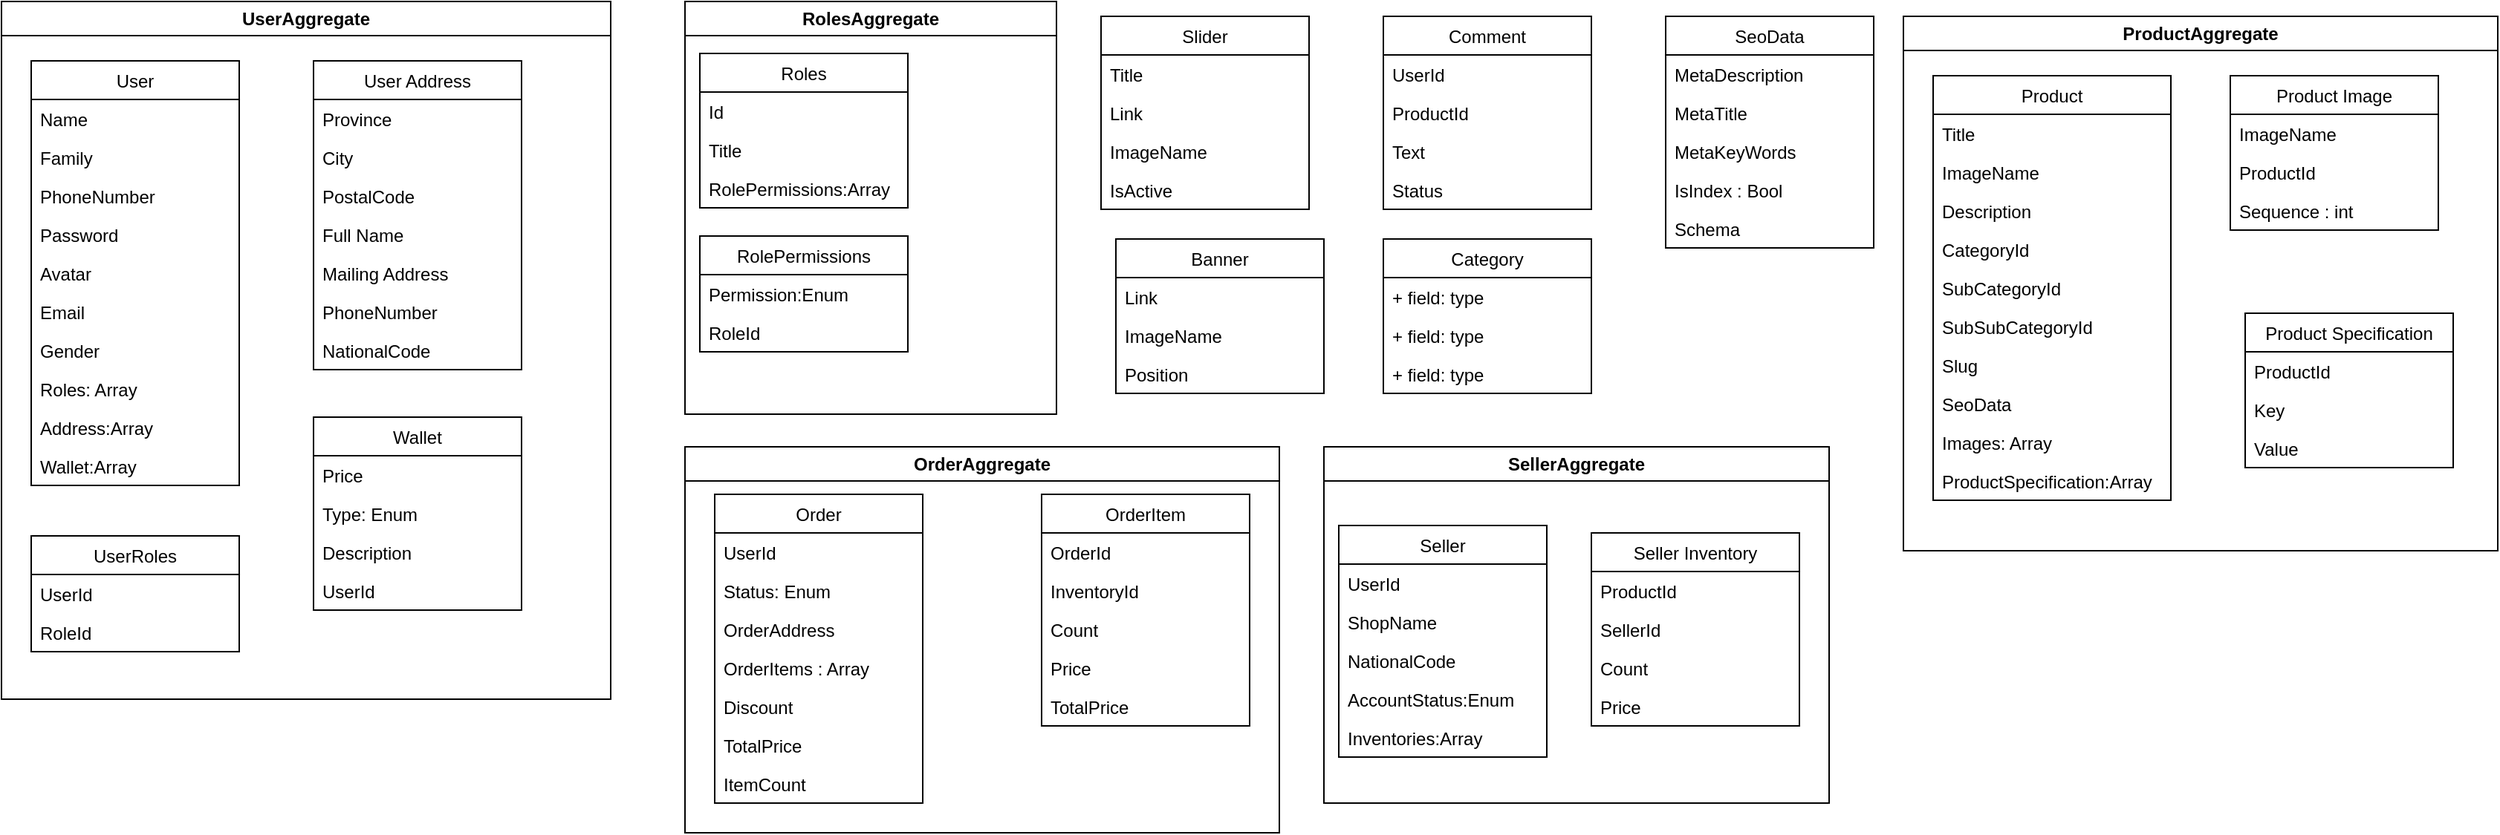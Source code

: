 <mxfile version="20.8.16" type="device"><diagram id="C5RBs43oDa-KdzZeNtuy" name="Page-1"><mxGraphModel dx="2072" dy="1228" grid="1" gridSize="10" guides="1" tooltips="1" connect="1" arrows="1" fold="1" page="1" pageScale="1" pageWidth="827" pageHeight="1169" math="0" shadow="0"><root><mxCell id="WIyWlLk6GJQsqaUBKTNV-0"/><mxCell id="WIyWlLk6GJQsqaUBKTNV-1" parent="WIyWlLk6GJQsqaUBKTNV-0"/><mxCell id="olXHgOPW2AqO0eTlXtZ4-0" value="Slider" style="swimlane;fontStyle=0;childLayout=stackLayout;horizontal=1;startSize=26;fillColor=none;horizontalStack=0;resizeParent=1;resizeParentMax=0;resizeLast=0;collapsible=1;marginBottom=0;" vertex="1" parent="WIyWlLk6GJQsqaUBKTNV-1"><mxGeometry x="840" y="650" width="140" height="130" as="geometry"/></mxCell><mxCell id="olXHgOPW2AqO0eTlXtZ4-1" value="Title" style="text;strokeColor=none;fillColor=none;align=left;verticalAlign=top;spacingLeft=4;spacingRight=4;overflow=hidden;rotatable=0;points=[[0,0.5],[1,0.5]];portConstraint=eastwest;" vertex="1" parent="olXHgOPW2AqO0eTlXtZ4-0"><mxGeometry y="26" width="140" height="26" as="geometry"/></mxCell><mxCell id="olXHgOPW2AqO0eTlXtZ4-2" value="Link" style="text;strokeColor=none;fillColor=none;align=left;verticalAlign=top;spacingLeft=4;spacingRight=4;overflow=hidden;rotatable=0;points=[[0,0.5],[1,0.5]];portConstraint=eastwest;" vertex="1" parent="olXHgOPW2AqO0eTlXtZ4-0"><mxGeometry y="52" width="140" height="26" as="geometry"/></mxCell><mxCell id="olXHgOPW2AqO0eTlXtZ4-73" value="ImageName" style="text;strokeColor=none;fillColor=none;align=left;verticalAlign=top;spacingLeft=4;spacingRight=4;overflow=hidden;rotatable=0;points=[[0,0.5],[1,0.5]];portConstraint=eastwest;" vertex="1" parent="olXHgOPW2AqO0eTlXtZ4-0"><mxGeometry y="78" width="140" height="26" as="geometry"/></mxCell><mxCell id="olXHgOPW2AqO0eTlXtZ4-3" value="IsActive" style="text;strokeColor=none;fillColor=none;align=left;verticalAlign=top;spacingLeft=4;spacingRight=4;overflow=hidden;rotatable=0;points=[[0,0.5],[1,0.5]];portConstraint=eastwest;" vertex="1" parent="olXHgOPW2AqO0eTlXtZ4-0"><mxGeometry y="104" width="140" height="26" as="geometry"/></mxCell><mxCell id="olXHgOPW2AqO0eTlXtZ4-4" value="Banner" style="swimlane;fontStyle=0;childLayout=stackLayout;horizontal=1;startSize=26;fillColor=none;horizontalStack=0;resizeParent=1;resizeParentMax=0;resizeLast=0;collapsible=1;marginBottom=0;" vertex="1" parent="WIyWlLk6GJQsqaUBKTNV-1"><mxGeometry x="850" y="800" width="140" height="104" as="geometry"/></mxCell><mxCell id="olXHgOPW2AqO0eTlXtZ4-5" value="Link" style="text;strokeColor=none;fillColor=none;align=left;verticalAlign=top;spacingLeft=4;spacingRight=4;overflow=hidden;rotatable=0;points=[[0,0.5],[1,0.5]];portConstraint=eastwest;" vertex="1" parent="olXHgOPW2AqO0eTlXtZ4-4"><mxGeometry y="26" width="140" height="26" as="geometry"/></mxCell><mxCell id="olXHgOPW2AqO0eTlXtZ4-6" value="ImageName" style="text;strokeColor=none;fillColor=none;align=left;verticalAlign=top;spacingLeft=4;spacingRight=4;overflow=hidden;rotatable=0;points=[[0,0.5],[1,0.5]];portConstraint=eastwest;" vertex="1" parent="olXHgOPW2AqO0eTlXtZ4-4"><mxGeometry y="52" width="140" height="26" as="geometry"/></mxCell><mxCell id="olXHgOPW2AqO0eTlXtZ4-7" value="Position" style="text;strokeColor=none;fillColor=none;align=left;verticalAlign=top;spacingLeft=4;spacingRight=4;overflow=hidden;rotatable=0;points=[[0,0.5],[1,0.5]];portConstraint=eastwest;" vertex="1" parent="olXHgOPW2AqO0eTlXtZ4-4"><mxGeometry y="78" width="140" height="26" as="geometry"/></mxCell><mxCell id="olXHgOPW2AqO0eTlXtZ4-24" value="Comment" style="swimlane;fontStyle=0;childLayout=stackLayout;horizontal=1;startSize=26;fillColor=none;horizontalStack=0;resizeParent=1;resizeParentMax=0;resizeLast=0;collapsible=1;marginBottom=0;" vertex="1" parent="WIyWlLk6GJQsqaUBKTNV-1"><mxGeometry x="1030" y="650" width="140" height="130" as="geometry"/></mxCell><mxCell id="olXHgOPW2AqO0eTlXtZ4-25" value="UserId" style="text;strokeColor=none;fillColor=none;align=left;verticalAlign=top;spacingLeft=4;spacingRight=4;overflow=hidden;rotatable=0;points=[[0,0.5],[1,0.5]];portConstraint=eastwest;" vertex="1" parent="olXHgOPW2AqO0eTlXtZ4-24"><mxGeometry y="26" width="140" height="26" as="geometry"/></mxCell><mxCell id="olXHgOPW2AqO0eTlXtZ4-26" value="ProductId" style="text;strokeColor=none;fillColor=none;align=left;verticalAlign=top;spacingLeft=4;spacingRight=4;overflow=hidden;rotatable=0;points=[[0,0.5],[1,0.5]];portConstraint=eastwest;" vertex="1" parent="olXHgOPW2AqO0eTlXtZ4-24"><mxGeometry y="52" width="140" height="26" as="geometry"/></mxCell><mxCell id="olXHgOPW2AqO0eTlXtZ4-78" value="Text" style="text;strokeColor=none;fillColor=none;align=left;verticalAlign=top;spacingLeft=4;spacingRight=4;overflow=hidden;rotatable=0;points=[[0,0.5],[1,0.5]];portConstraint=eastwest;" vertex="1" parent="olXHgOPW2AqO0eTlXtZ4-24"><mxGeometry y="78" width="140" height="26" as="geometry"/></mxCell><mxCell id="olXHgOPW2AqO0eTlXtZ4-27" value="Status" style="text;strokeColor=none;fillColor=none;align=left;verticalAlign=top;spacingLeft=4;spacingRight=4;overflow=hidden;rotatable=0;points=[[0,0.5],[1,0.5]];portConstraint=eastwest;" vertex="1" parent="olXHgOPW2AqO0eTlXtZ4-24"><mxGeometry y="104" width="140" height="26" as="geometry"/></mxCell><mxCell id="olXHgOPW2AqO0eTlXtZ4-28" value="Category" style="swimlane;fontStyle=0;childLayout=stackLayout;horizontal=1;startSize=26;fillColor=none;horizontalStack=0;resizeParent=1;resizeParentMax=0;resizeLast=0;collapsible=1;marginBottom=0;" vertex="1" parent="WIyWlLk6GJQsqaUBKTNV-1"><mxGeometry x="1030" y="800" width="140" height="104" as="geometry"/></mxCell><mxCell id="olXHgOPW2AqO0eTlXtZ4-29" value="+ field: type" style="text;strokeColor=none;fillColor=none;align=left;verticalAlign=top;spacingLeft=4;spacingRight=4;overflow=hidden;rotatable=0;points=[[0,0.5],[1,0.5]];portConstraint=eastwest;" vertex="1" parent="olXHgOPW2AqO0eTlXtZ4-28"><mxGeometry y="26" width="140" height="26" as="geometry"/></mxCell><mxCell id="olXHgOPW2AqO0eTlXtZ4-30" value="+ field: type" style="text;strokeColor=none;fillColor=none;align=left;verticalAlign=top;spacingLeft=4;spacingRight=4;overflow=hidden;rotatable=0;points=[[0,0.5],[1,0.5]];portConstraint=eastwest;" vertex="1" parent="olXHgOPW2AqO0eTlXtZ4-28"><mxGeometry y="52" width="140" height="26" as="geometry"/></mxCell><mxCell id="olXHgOPW2AqO0eTlXtZ4-31" value="+ field: type" style="text;strokeColor=none;fillColor=none;align=left;verticalAlign=top;spacingLeft=4;spacingRight=4;overflow=hidden;rotatable=0;points=[[0,0.5],[1,0.5]];portConstraint=eastwest;" vertex="1" parent="olXHgOPW2AqO0eTlXtZ4-28"><mxGeometry y="78" width="140" height="26" as="geometry"/></mxCell><mxCell id="olXHgOPW2AqO0eTlXtZ4-56" value="UserAggregate" style="swimlane;whiteSpace=wrap;html=1;" vertex="1" parent="WIyWlLk6GJQsqaUBKTNV-1"><mxGeometry x="100" y="640" width="410" height="470" as="geometry"/></mxCell><mxCell id="olXHgOPW2AqO0eTlXtZ4-20" value="User" style="swimlane;fontStyle=0;childLayout=stackLayout;horizontal=1;startSize=26;fillColor=none;horizontalStack=0;resizeParent=1;resizeParentMax=0;resizeLast=0;collapsible=1;marginBottom=0;" vertex="1" parent="olXHgOPW2AqO0eTlXtZ4-56"><mxGeometry x="20" y="40" width="140" height="286" as="geometry"/></mxCell><mxCell id="olXHgOPW2AqO0eTlXtZ4-21" value="Name" style="text;strokeColor=none;fillColor=none;align=left;verticalAlign=top;spacingLeft=4;spacingRight=4;overflow=hidden;rotatable=0;points=[[0,0.5],[1,0.5]];portConstraint=eastwest;" vertex="1" parent="olXHgOPW2AqO0eTlXtZ4-20"><mxGeometry y="26" width="140" height="26" as="geometry"/></mxCell><mxCell id="olXHgOPW2AqO0eTlXtZ4-22" value="Family" style="text;strokeColor=none;fillColor=none;align=left;verticalAlign=top;spacingLeft=4;spacingRight=4;overflow=hidden;rotatable=0;points=[[0,0.5],[1,0.5]];portConstraint=eastwest;" vertex="1" parent="olXHgOPW2AqO0eTlXtZ4-20"><mxGeometry y="52" width="140" height="26" as="geometry"/></mxCell><mxCell id="olXHgOPW2AqO0eTlXtZ4-79" value="PhoneNumber" style="text;strokeColor=none;fillColor=none;align=left;verticalAlign=top;spacingLeft=4;spacingRight=4;overflow=hidden;rotatable=0;points=[[0,0.5],[1,0.5]];portConstraint=eastwest;" vertex="1" parent="olXHgOPW2AqO0eTlXtZ4-20"><mxGeometry y="78" width="140" height="26" as="geometry"/></mxCell><mxCell id="olXHgOPW2AqO0eTlXtZ4-80" value="Password" style="text;strokeColor=none;fillColor=none;align=left;verticalAlign=top;spacingLeft=4;spacingRight=4;overflow=hidden;rotatable=0;points=[[0,0.5],[1,0.5]];portConstraint=eastwest;" vertex="1" parent="olXHgOPW2AqO0eTlXtZ4-20"><mxGeometry y="104" width="140" height="26" as="geometry"/></mxCell><mxCell id="olXHgOPW2AqO0eTlXtZ4-81" value="Avatar" style="text;strokeColor=none;fillColor=none;align=left;verticalAlign=top;spacingLeft=4;spacingRight=4;overflow=hidden;rotatable=0;points=[[0,0.5],[1,0.5]];portConstraint=eastwest;" vertex="1" parent="olXHgOPW2AqO0eTlXtZ4-20"><mxGeometry y="130" width="140" height="26" as="geometry"/></mxCell><mxCell id="olXHgOPW2AqO0eTlXtZ4-23" value="Email" style="text;strokeColor=none;fillColor=none;align=left;verticalAlign=top;spacingLeft=4;spacingRight=4;overflow=hidden;rotatable=0;points=[[0,0.5],[1,0.5]];portConstraint=eastwest;" vertex="1" parent="olXHgOPW2AqO0eTlXtZ4-20"><mxGeometry y="156" width="140" height="26" as="geometry"/></mxCell><mxCell id="olXHgOPW2AqO0eTlXtZ4-83" value="Gender" style="text;strokeColor=none;fillColor=none;align=left;verticalAlign=top;spacingLeft=4;spacingRight=4;overflow=hidden;rotatable=0;points=[[0,0.5],[1,0.5]];portConstraint=eastwest;" vertex="1" parent="olXHgOPW2AqO0eTlXtZ4-20"><mxGeometry y="182" width="140" height="26" as="geometry"/></mxCell><mxCell id="olXHgOPW2AqO0eTlXtZ4-84" value="Roles: Array" style="text;strokeColor=none;fillColor=none;align=left;verticalAlign=top;spacingLeft=4;spacingRight=4;overflow=hidden;rotatable=0;points=[[0,0.5],[1,0.5]];portConstraint=eastwest;" vertex="1" parent="olXHgOPW2AqO0eTlXtZ4-20"><mxGeometry y="208" width="140" height="26" as="geometry"/></mxCell><mxCell id="olXHgOPW2AqO0eTlXtZ4-85" value="Address:Array" style="text;strokeColor=none;fillColor=none;align=left;verticalAlign=top;spacingLeft=4;spacingRight=4;overflow=hidden;rotatable=0;points=[[0,0.5],[1,0.5]];portConstraint=eastwest;" vertex="1" parent="olXHgOPW2AqO0eTlXtZ4-20"><mxGeometry y="234" width="140" height="26" as="geometry"/></mxCell><mxCell id="olXHgOPW2AqO0eTlXtZ4-87" value="Wallet:Array" style="text;strokeColor=none;fillColor=none;align=left;verticalAlign=top;spacingLeft=4;spacingRight=4;overflow=hidden;rotatable=0;points=[[0,0.5],[1,0.5]];portConstraint=eastwest;" vertex="1" parent="olXHgOPW2AqO0eTlXtZ4-20"><mxGeometry y="260" width="140" height="26" as="geometry"/></mxCell><mxCell id="olXHgOPW2AqO0eTlXtZ4-40" value="User Address" style="swimlane;fontStyle=0;childLayout=stackLayout;horizontal=1;startSize=26;fillColor=none;horizontalStack=0;resizeParent=1;resizeParentMax=0;resizeLast=0;collapsible=1;marginBottom=0;" vertex="1" parent="olXHgOPW2AqO0eTlXtZ4-56"><mxGeometry x="210" y="40" width="140" height="208" as="geometry"/></mxCell><mxCell id="olXHgOPW2AqO0eTlXtZ4-41" value="Province" style="text;strokeColor=none;fillColor=none;align=left;verticalAlign=top;spacingLeft=4;spacingRight=4;overflow=hidden;rotatable=0;points=[[0,0.5],[1,0.5]];portConstraint=eastwest;" vertex="1" parent="olXHgOPW2AqO0eTlXtZ4-40"><mxGeometry y="26" width="140" height="26" as="geometry"/></mxCell><mxCell id="olXHgOPW2AqO0eTlXtZ4-42" value="City" style="text;strokeColor=none;fillColor=none;align=left;verticalAlign=top;spacingLeft=4;spacingRight=4;overflow=hidden;rotatable=0;points=[[0,0.5],[1,0.5]];portConstraint=eastwest;" vertex="1" parent="olXHgOPW2AqO0eTlXtZ4-40"><mxGeometry y="52" width="140" height="26" as="geometry"/></mxCell><mxCell id="olXHgOPW2AqO0eTlXtZ4-88" value="PostalCode" style="text;strokeColor=none;fillColor=none;align=left;verticalAlign=top;spacingLeft=4;spacingRight=4;overflow=hidden;rotatable=0;points=[[0,0.5],[1,0.5]];portConstraint=eastwest;" vertex="1" parent="olXHgOPW2AqO0eTlXtZ4-40"><mxGeometry y="78" width="140" height="26" as="geometry"/></mxCell><mxCell id="olXHgOPW2AqO0eTlXtZ4-89" value="Full Name" style="text;strokeColor=none;fillColor=none;align=left;verticalAlign=top;spacingLeft=4;spacingRight=4;overflow=hidden;rotatable=0;points=[[0,0.5],[1,0.5]];portConstraint=eastwest;" vertex="1" parent="olXHgOPW2AqO0eTlXtZ4-40"><mxGeometry y="104" width="140" height="26" as="geometry"/></mxCell><mxCell id="olXHgOPW2AqO0eTlXtZ4-90" value="Mailing Address" style="text;strokeColor=none;fillColor=none;align=left;verticalAlign=top;spacingLeft=4;spacingRight=4;overflow=hidden;rotatable=0;points=[[0,0.5],[1,0.5]];portConstraint=eastwest;" vertex="1" parent="olXHgOPW2AqO0eTlXtZ4-40"><mxGeometry y="130" width="140" height="26" as="geometry"/></mxCell><mxCell id="olXHgOPW2AqO0eTlXtZ4-91" value="PhoneNumber" style="text;strokeColor=none;fillColor=none;align=left;verticalAlign=top;spacingLeft=4;spacingRight=4;overflow=hidden;rotatable=0;points=[[0,0.5],[1,0.5]];portConstraint=eastwest;" vertex="1" parent="olXHgOPW2AqO0eTlXtZ4-40"><mxGeometry y="156" width="140" height="26" as="geometry"/></mxCell><mxCell id="olXHgOPW2AqO0eTlXtZ4-43" value="NationalCode" style="text;strokeColor=none;fillColor=none;align=left;verticalAlign=top;spacingLeft=4;spacingRight=4;overflow=hidden;rotatable=0;points=[[0,0.5],[1,0.5]];portConstraint=eastwest;" vertex="1" parent="olXHgOPW2AqO0eTlXtZ4-40"><mxGeometry y="182" width="140" height="26" as="geometry"/></mxCell><mxCell id="olXHgOPW2AqO0eTlXtZ4-44" value="Wallet" style="swimlane;fontStyle=0;childLayout=stackLayout;horizontal=1;startSize=26;fillColor=none;horizontalStack=0;resizeParent=1;resizeParentMax=0;resizeLast=0;collapsible=1;marginBottom=0;" vertex="1" parent="olXHgOPW2AqO0eTlXtZ4-56"><mxGeometry x="210" y="280" width="140" height="130" as="geometry"/></mxCell><mxCell id="olXHgOPW2AqO0eTlXtZ4-45" value="Price" style="text;strokeColor=none;fillColor=none;align=left;verticalAlign=top;spacingLeft=4;spacingRight=4;overflow=hidden;rotatable=0;points=[[0,0.5],[1,0.5]];portConstraint=eastwest;" vertex="1" parent="olXHgOPW2AqO0eTlXtZ4-44"><mxGeometry y="26" width="140" height="26" as="geometry"/></mxCell><mxCell id="olXHgOPW2AqO0eTlXtZ4-46" value="Type: Enum" style="text;strokeColor=none;fillColor=none;align=left;verticalAlign=top;spacingLeft=4;spacingRight=4;overflow=hidden;rotatable=0;points=[[0,0.5],[1,0.5]];portConstraint=eastwest;" vertex="1" parent="olXHgOPW2AqO0eTlXtZ4-44"><mxGeometry y="52" width="140" height="26" as="geometry"/></mxCell><mxCell id="olXHgOPW2AqO0eTlXtZ4-92" value="Description" style="text;strokeColor=none;fillColor=none;align=left;verticalAlign=top;spacingLeft=4;spacingRight=4;overflow=hidden;rotatable=0;points=[[0,0.5],[1,0.5]];portConstraint=eastwest;" vertex="1" parent="olXHgOPW2AqO0eTlXtZ4-44"><mxGeometry y="78" width="140" height="26" as="geometry"/></mxCell><mxCell id="olXHgOPW2AqO0eTlXtZ4-47" value="UserId" style="text;strokeColor=none;fillColor=none;align=left;verticalAlign=top;spacingLeft=4;spacingRight=4;overflow=hidden;rotatable=0;points=[[0,0.5],[1,0.5]];portConstraint=eastwest;" vertex="1" parent="olXHgOPW2AqO0eTlXtZ4-44"><mxGeometry y="104" width="140" height="26" as="geometry"/></mxCell><mxCell id="olXHgOPW2AqO0eTlXtZ4-57" value="UserRoles" style="swimlane;fontStyle=0;childLayout=stackLayout;horizontal=1;startSize=26;fillColor=none;horizontalStack=0;resizeParent=1;resizeParentMax=0;resizeLast=0;collapsible=1;marginBottom=0;" vertex="1" parent="olXHgOPW2AqO0eTlXtZ4-56"><mxGeometry x="20" y="360" width="140" height="78" as="geometry"/></mxCell><mxCell id="olXHgOPW2AqO0eTlXtZ4-58" value="UserId" style="text;strokeColor=none;fillColor=none;align=left;verticalAlign=top;spacingLeft=4;spacingRight=4;overflow=hidden;rotatable=0;points=[[0,0.5],[1,0.5]];portConstraint=eastwest;" vertex="1" parent="olXHgOPW2AqO0eTlXtZ4-57"><mxGeometry y="26" width="140" height="26" as="geometry"/></mxCell><mxCell id="olXHgOPW2AqO0eTlXtZ4-59" value="RoleId" style="text;strokeColor=none;fillColor=none;align=left;verticalAlign=top;spacingLeft=4;spacingRight=4;overflow=hidden;rotatable=0;points=[[0,0.5],[1,0.5]];portConstraint=eastwest;" vertex="1" parent="olXHgOPW2AqO0eTlXtZ4-57"><mxGeometry y="52" width="140" height="26" as="geometry"/></mxCell><mxCell id="olXHgOPW2AqO0eTlXtZ4-61" value="RolesAggregate" style="swimlane;whiteSpace=wrap;html=1;" vertex="1" parent="WIyWlLk6GJQsqaUBKTNV-1"><mxGeometry x="560" y="640" width="250" height="278" as="geometry"/></mxCell><mxCell id="olXHgOPW2AqO0eTlXtZ4-62" value="Roles" style="swimlane;fontStyle=0;childLayout=stackLayout;horizontal=1;startSize=26;fillColor=none;horizontalStack=0;resizeParent=1;resizeParentMax=0;resizeLast=0;collapsible=1;marginBottom=0;" vertex="1" parent="olXHgOPW2AqO0eTlXtZ4-61"><mxGeometry x="10" y="35" width="140" height="104" as="geometry"/></mxCell><mxCell id="olXHgOPW2AqO0eTlXtZ4-63" value="Id" style="text;strokeColor=none;fillColor=none;align=left;verticalAlign=top;spacingLeft=4;spacingRight=4;overflow=hidden;rotatable=0;points=[[0,0.5],[1,0.5]];portConstraint=eastwest;" vertex="1" parent="olXHgOPW2AqO0eTlXtZ4-62"><mxGeometry y="26" width="140" height="26" as="geometry"/></mxCell><mxCell id="olXHgOPW2AqO0eTlXtZ4-93" value="Title" style="text;strokeColor=none;fillColor=none;align=left;verticalAlign=top;spacingLeft=4;spacingRight=4;overflow=hidden;rotatable=0;points=[[0,0.5],[1,0.5]];portConstraint=eastwest;" vertex="1" parent="olXHgOPW2AqO0eTlXtZ4-62"><mxGeometry y="52" width="140" height="26" as="geometry"/></mxCell><mxCell id="olXHgOPW2AqO0eTlXtZ4-64" value="RolePermissions:Array" style="text;strokeColor=none;fillColor=none;align=left;verticalAlign=top;spacingLeft=4;spacingRight=4;overflow=hidden;rotatable=0;points=[[0,0.5],[1,0.5]];portConstraint=eastwest;" vertex="1" parent="olXHgOPW2AqO0eTlXtZ4-62"><mxGeometry y="78" width="140" height="26" as="geometry"/></mxCell><mxCell id="olXHgOPW2AqO0eTlXtZ4-66" value="RolePermissions" style="swimlane;fontStyle=0;childLayout=stackLayout;horizontal=1;startSize=26;fillColor=none;horizontalStack=0;resizeParent=1;resizeParentMax=0;resizeLast=0;collapsible=1;marginBottom=0;" vertex="1" parent="olXHgOPW2AqO0eTlXtZ4-61"><mxGeometry x="10" y="158" width="140" height="78" as="geometry"/></mxCell><mxCell id="olXHgOPW2AqO0eTlXtZ4-67" value="Permission:Enum" style="text;strokeColor=none;fillColor=none;align=left;verticalAlign=top;spacingLeft=4;spacingRight=4;overflow=hidden;rotatable=0;points=[[0,0.5],[1,0.5]];portConstraint=eastwest;" vertex="1" parent="olXHgOPW2AqO0eTlXtZ4-66"><mxGeometry y="26" width="140" height="26" as="geometry"/></mxCell><mxCell id="olXHgOPW2AqO0eTlXtZ4-68" value="RoleId" style="text;strokeColor=none;fillColor=none;align=left;verticalAlign=top;spacingLeft=4;spacingRight=4;overflow=hidden;rotatable=0;points=[[0,0.5],[1,0.5]];portConstraint=eastwest;" vertex="1" parent="olXHgOPW2AqO0eTlXtZ4-66"><mxGeometry y="52" width="140" height="26" as="geometry"/></mxCell><mxCell id="olXHgOPW2AqO0eTlXtZ4-70" value="OrderAggregate" style="swimlane;whiteSpace=wrap;html=1;" vertex="1" parent="WIyWlLk6GJQsqaUBKTNV-1"><mxGeometry x="560" y="940" width="400" height="260" as="geometry"/></mxCell><mxCell id="olXHgOPW2AqO0eTlXtZ4-32" value="Order" style="swimlane;fontStyle=0;childLayout=stackLayout;horizontal=1;startSize=26;fillColor=none;horizontalStack=0;resizeParent=1;resizeParentMax=0;resizeLast=0;collapsible=1;marginBottom=0;" vertex="1" parent="olXHgOPW2AqO0eTlXtZ4-70"><mxGeometry x="20" y="32" width="140" height="208" as="geometry"/></mxCell><mxCell id="olXHgOPW2AqO0eTlXtZ4-33" value="UserId" style="text;strokeColor=none;fillColor=none;align=left;verticalAlign=top;spacingLeft=4;spacingRight=4;overflow=hidden;rotatable=0;points=[[0,0.5],[1,0.5]];portConstraint=eastwest;" vertex="1" parent="olXHgOPW2AqO0eTlXtZ4-32"><mxGeometry y="26" width="140" height="26" as="geometry"/></mxCell><mxCell id="olXHgOPW2AqO0eTlXtZ4-34" value="Status: Enum" style="text;strokeColor=none;fillColor=none;align=left;verticalAlign=top;spacingLeft=4;spacingRight=4;overflow=hidden;rotatable=0;points=[[0,0.5],[1,0.5]];portConstraint=eastwest;" vertex="1" parent="olXHgOPW2AqO0eTlXtZ4-32"><mxGeometry y="52" width="140" height="26" as="geometry"/></mxCell><mxCell id="olXHgOPW2AqO0eTlXtZ4-95" value="OrderAddress" style="text;strokeColor=none;fillColor=none;align=left;verticalAlign=top;spacingLeft=4;spacingRight=4;overflow=hidden;rotatable=0;points=[[0,0.5],[1,0.5]];portConstraint=eastwest;" vertex="1" parent="olXHgOPW2AqO0eTlXtZ4-32"><mxGeometry y="78" width="140" height="26" as="geometry"/></mxCell><mxCell id="olXHgOPW2AqO0eTlXtZ4-94" value="OrderItems : Array" style="text;strokeColor=none;fillColor=none;align=left;verticalAlign=top;spacingLeft=4;spacingRight=4;overflow=hidden;rotatable=0;points=[[0,0.5],[1,0.5]];portConstraint=eastwest;" vertex="1" parent="olXHgOPW2AqO0eTlXtZ4-32"><mxGeometry y="104" width="140" height="26" as="geometry"/></mxCell><mxCell id="olXHgOPW2AqO0eTlXtZ4-96" value="Discount" style="text;strokeColor=none;fillColor=none;align=left;verticalAlign=top;spacingLeft=4;spacingRight=4;overflow=hidden;rotatable=0;points=[[0,0.5],[1,0.5]];portConstraint=eastwest;" vertex="1" parent="olXHgOPW2AqO0eTlXtZ4-32"><mxGeometry y="130" width="140" height="26" as="geometry"/></mxCell><mxCell id="olXHgOPW2AqO0eTlXtZ4-97" value="TotalPrice" style="text;strokeColor=none;fillColor=none;align=left;verticalAlign=top;spacingLeft=4;spacingRight=4;overflow=hidden;rotatable=0;points=[[0,0.5],[1,0.5]];portConstraint=eastwest;" vertex="1" parent="olXHgOPW2AqO0eTlXtZ4-32"><mxGeometry y="156" width="140" height="26" as="geometry"/></mxCell><mxCell id="olXHgOPW2AqO0eTlXtZ4-35" value="ItemCount" style="text;strokeColor=none;fillColor=none;align=left;verticalAlign=top;spacingLeft=4;spacingRight=4;overflow=hidden;rotatable=0;points=[[0,0.5],[1,0.5]];portConstraint=eastwest;" vertex="1" parent="olXHgOPW2AqO0eTlXtZ4-32"><mxGeometry y="182" width="140" height="26" as="geometry"/></mxCell><mxCell id="olXHgOPW2AqO0eTlXtZ4-36" value="OrderItem" style="swimlane;fontStyle=0;childLayout=stackLayout;horizontal=1;startSize=26;fillColor=none;horizontalStack=0;resizeParent=1;resizeParentMax=0;resizeLast=0;collapsible=1;marginBottom=0;" vertex="1" parent="olXHgOPW2AqO0eTlXtZ4-70"><mxGeometry x="240" y="32" width="140" height="156" as="geometry"/></mxCell><mxCell id="olXHgOPW2AqO0eTlXtZ4-37" value="OrderId" style="text;strokeColor=none;fillColor=none;align=left;verticalAlign=top;spacingLeft=4;spacingRight=4;overflow=hidden;rotatable=0;points=[[0,0.5],[1,0.5]];portConstraint=eastwest;" vertex="1" parent="olXHgOPW2AqO0eTlXtZ4-36"><mxGeometry y="26" width="140" height="26" as="geometry"/></mxCell><mxCell id="olXHgOPW2AqO0eTlXtZ4-38" value="InventoryId" style="text;strokeColor=none;fillColor=none;align=left;verticalAlign=top;spacingLeft=4;spacingRight=4;overflow=hidden;rotatable=0;points=[[0,0.5],[1,0.5]];portConstraint=eastwest;" vertex="1" parent="olXHgOPW2AqO0eTlXtZ4-36"><mxGeometry y="52" width="140" height="26" as="geometry"/></mxCell><mxCell id="olXHgOPW2AqO0eTlXtZ4-99" value="Count" style="text;strokeColor=none;fillColor=none;align=left;verticalAlign=top;spacingLeft=4;spacingRight=4;overflow=hidden;rotatable=0;points=[[0,0.5],[1,0.5]];portConstraint=eastwest;" vertex="1" parent="olXHgOPW2AqO0eTlXtZ4-36"><mxGeometry y="78" width="140" height="26" as="geometry"/></mxCell><mxCell id="olXHgOPW2AqO0eTlXtZ4-98" value="Price" style="text;strokeColor=none;fillColor=none;align=left;verticalAlign=top;spacingLeft=4;spacingRight=4;overflow=hidden;rotatable=0;points=[[0,0.5],[1,0.5]];portConstraint=eastwest;" vertex="1" parent="olXHgOPW2AqO0eTlXtZ4-36"><mxGeometry y="104" width="140" height="26" as="geometry"/></mxCell><mxCell id="olXHgOPW2AqO0eTlXtZ4-39" value="TotalPrice" style="text;strokeColor=none;fillColor=none;align=left;verticalAlign=top;spacingLeft=4;spacingRight=4;overflow=hidden;rotatable=0;points=[[0,0.5],[1,0.5]];portConstraint=eastwest;" vertex="1" parent="olXHgOPW2AqO0eTlXtZ4-36"><mxGeometry y="130" width="140" height="26" as="geometry"/></mxCell><mxCell id="olXHgOPW2AqO0eTlXtZ4-71" value="SellerAggregate" style="swimlane;whiteSpace=wrap;html=1;" vertex="1" parent="WIyWlLk6GJQsqaUBKTNV-1"><mxGeometry x="990" y="940" width="340" height="240" as="geometry"/></mxCell><mxCell id="olXHgOPW2AqO0eTlXtZ4-48" value="Seller" style="swimlane;fontStyle=0;childLayout=stackLayout;horizontal=1;startSize=26;fillColor=none;horizontalStack=0;resizeParent=1;resizeParentMax=0;resizeLast=0;collapsible=1;marginBottom=0;" vertex="1" parent="olXHgOPW2AqO0eTlXtZ4-71"><mxGeometry x="10" y="53" width="140" height="156" as="geometry"/></mxCell><mxCell id="olXHgOPW2AqO0eTlXtZ4-49" value="UserId" style="text;strokeColor=none;fillColor=none;align=left;verticalAlign=top;spacingLeft=4;spacingRight=4;overflow=hidden;rotatable=0;points=[[0,0.5],[1,0.5]];portConstraint=eastwest;" vertex="1" parent="olXHgOPW2AqO0eTlXtZ4-48"><mxGeometry y="26" width="140" height="26" as="geometry"/></mxCell><mxCell id="olXHgOPW2AqO0eTlXtZ4-50" value="ShopName" style="text;strokeColor=none;fillColor=none;align=left;verticalAlign=top;spacingLeft=4;spacingRight=4;overflow=hidden;rotatable=0;points=[[0,0.5],[1,0.5]];portConstraint=eastwest;" vertex="1" parent="olXHgOPW2AqO0eTlXtZ4-48"><mxGeometry y="52" width="140" height="26" as="geometry"/></mxCell><mxCell id="olXHgOPW2AqO0eTlXtZ4-51" value="NationalCode" style="text;strokeColor=none;fillColor=none;align=left;verticalAlign=top;spacingLeft=4;spacingRight=4;overflow=hidden;rotatable=0;points=[[0,0.5],[1,0.5]];portConstraint=eastwest;" vertex="1" parent="olXHgOPW2AqO0eTlXtZ4-48"><mxGeometry y="78" width="140" height="26" as="geometry"/></mxCell><mxCell id="olXHgOPW2AqO0eTlXtZ4-100" value="AccountStatus:Enum" style="text;strokeColor=none;fillColor=none;align=left;verticalAlign=top;spacingLeft=4;spacingRight=4;overflow=hidden;rotatable=0;points=[[0,0.5],[1,0.5]];portConstraint=eastwest;" vertex="1" parent="olXHgOPW2AqO0eTlXtZ4-48"><mxGeometry y="104" width="140" height="26" as="geometry"/></mxCell><mxCell id="olXHgOPW2AqO0eTlXtZ4-102" value="Inventories:Array" style="text;strokeColor=none;fillColor=none;align=left;verticalAlign=top;spacingLeft=4;spacingRight=4;overflow=hidden;rotatable=0;points=[[0,0.5],[1,0.5]];portConstraint=eastwest;" vertex="1" parent="olXHgOPW2AqO0eTlXtZ4-48"><mxGeometry y="130" width="140" height="26" as="geometry"/></mxCell><mxCell id="olXHgOPW2AqO0eTlXtZ4-52" value="Seller Inventory" style="swimlane;fontStyle=0;childLayout=stackLayout;horizontal=1;startSize=26;fillColor=none;horizontalStack=0;resizeParent=1;resizeParentMax=0;resizeLast=0;collapsible=1;marginBottom=0;" vertex="1" parent="olXHgOPW2AqO0eTlXtZ4-71"><mxGeometry x="180" y="58" width="140" height="130" as="geometry"/></mxCell><mxCell id="olXHgOPW2AqO0eTlXtZ4-53" value="ProductId" style="text;strokeColor=none;fillColor=none;align=left;verticalAlign=top;spacingLeft=4;spacingRight=4;overflow=hidden;rotatable=0;points=[[0,0.5],[1,0.5]];portConstraint=eastwest;" vertex="1" parent="olXHgOPW2AqO0eTlXtZ4-52"><mxGeometry y="26" width="140" height="26" as="geometry"/></mxCell><mxCell id="olXHgOPW2AqO0eTlXtZ4-54" value="SellerId" style="text;strokeColor=none;fillColor=none;align=left;verticalAlign=top;spacingLeft=4;spacingRight=4;overflow=hidden;rotatable=0;points=[[0,0.5],[1,0.5]];portConstraint=eastwest;" vertex="1" parent="olXHgOPW2AqO0eTlXtZ4-52"><mxGeometry y="52" width="140" height="26" as="geometry"/></mxCell><mxCell id="olXHgOPW2AqO0eTlXtZ4-55" value="Count" style="text;strokeColor=none;fillColor=none;align=left;verticalAlign=top;spacingLeft=4;spacingRight=4;overflow=hidden;rotatable=0;points=[[0,0.5],[1,0.5]];portConstraint=eastwest;" vertex="1" parent="olXHgOPW2AqO0eTlXtZ4-52"><mxGeometry y="78" width="140" height="26" as="geometry"/></mxCell><mxCell id="olXHgOPW2AqO0eTlXtZ4-101" value="Price" style="text;strokeColor=none;fillColor=none;align=left;verticalAlign=top;spacingLeft=4;spacingRight=4;overflow=hidden;rotatable=0;points=[[0,0.5],[1,0.5]];portConstraint=eastwest;" vertex="1" parent="olXHgOPW2AqO0eTlXtZ4-52"><mxGeometry y="104" width="140" height="26" as="geometry"/></mxCell><mxCell id="olXHgOPW2AqO0eTlXtZ4-72" value="ProductAggregate" style="swimlane;whiteSpace=wrap;html=1;startSize=23;" vertex="1" parent="WIyWlLk6GJQsqaUBKTNV-1"><mxGeometry x="1380" y="650" width="400" height="360" as="geometry"/></mxCell><mxCell id="olXHgOPW2AqO0eTlXtZ4-8" value="Product" style="swimlane;fontStyle=0;childLayout=stackLayout;horizontal=1;startSize=26;fillColor=none;horizontalStack=0;resizeParent=1;resizeParentMax=0;resizeLast=0;collapsible=1;marginBottom=0;" vertex="1" parent="olXHgOPW2AqO0eTlXtZ4-72"><mxGeometry x="20" y="40" width="160" height="286" as="geometry"/></mxCell><mxCell id="olXHgOPW2AqO0eTlXtZ4-9" value="Title" style="text;strokeColor=none;fillColor=none;align=left;verticalAlign=top;spacingLeft=4;spacingRight=4;overflow=hidden;rotatable=0;points=[[0,0.5],[1,0.5]];portConstraint=eastwest;" vertex="1" parent="olXHgOPW2AqO0eTlXtZ4-8"><mxGeometry y="26" width="160" height="26" as="geometry"/></mxCell><mxCell id="olXHgOPW2AqO0eTlXtZ4-10" value="ImageName" style="text;strokeColor=none;fillColor=none;align=left;verticalAlign=top;spacingLeft=4;spacingRight=4;overflow=hidden;rotatable=0;points=[[0,0.5],[1,0.5]];portConstraint=eastwest;" vertex="1" parent="olXHgOPW2AqO0eTlXtZ4-8"><mxGeometry y="52" width="160" height="26" as="geometry"/></mxCell><mxCell id="olXHgOPW2AqO0eTlXtZ4-11" value="Description" style="text;strokeColor=none;fillColor=none;align=left;verticalAlign=top;spacingLeft=4;spacingRight=4;overflow=hidden;rotatable=0;points=[[0,0.5],[1,0.5]];portConstraint=eastwest;" vertex="1" parent="olXHgOPW2AqO0eTlXtZ4-8"><mxGeometry y="78" width="160" height="26" as="geometry"/></mxCell><mxCell id="olXHgOPW2AqO0eTlXtZ4-103" value="CategoryId" style="text;strokeColor=none;fillColor=none;align=left;verticalAlign=top;spacingLeft=4;spacingRight=4;overflow=hidden;rotatable=0;points=[[0,0.5],[1,0.5]];portConstraint=eastwest;" vertex="1" parent="olXHgOPW2AqO0eTlXtZ4-8"><mxGeometry y="104" width="160" height="26" as="geometry"/></mxCell><mxCell id="olXHgOPW2AqO0eTlXtZ4-104" value="SubCategoryId" style="text;strokeColor=none;fillColor=none;align=left;verticalAlign=top;spacingLeft=4;spacingRight=4;overflow=hidden;rotatable=0;points=[[0,0.5],[1,0.5]];portConstraint=eastwest;" vertex="1" parent="olXHgOPW2AqO0eTlXtZ4-8"><mxGeometry y="130" width="160" height="26" as="geometry"/></mxCell><mxCell id="olXHgOPW2AqO0eTlXtZ4-105" value="SubSubCategoryId" style="text;strokeColor=none;fillColor=none;align=left;verticalAlign=top;spacingLeft=4;spacingRight=4;overflow=hidden;rotatable=0;points=[[0,0.5],[1,0.5]];portConstraint=eastwest;" vertex="1" parent="olXHgOPW2AqO0eTlXtZ4-8"><mxGeometry y="156" width="160" height="26" as="geometry"/></mxCell><mxCell id="olXHgOPW2AqO0eTlXtZ4-106" value="Slug" style="text;strokeColor=none;fillColor=none;align=left;verticalAlign=top;spacingLeft=4;spacingRight=4;overflow=hidden;rotatable=0;points=[[0,0.5],[1,0.5]];portConstraint=eastwest;" vertex="1" parent="olXHgOPW2AqO0eTlXtZ4-8"><mxGeometry y="182" width="160" height="26" as="geometry"/></mxCell><mxCell id="olXHgOPW2AqO0eTlXtZ4-113" value="SeoData" style="text;strokeColor=none;fillColor=none;align=left;verticalAlign=top;spacingLeft=4;spacingRight=4;overflow=hidden;rotatable=0;points=[[0,0.5],[1,0.5]];portConstraint=eastwest;" vertex="1" parent="olXHgOPW2AqO0eTlXtZ4-8"><mxGeometry y="208" width="160" height="26" as="geometry"/></mxCell><mxCell id="olXHgOPW2AqO0eTlXtZ4-114" value="Images: Array" style="text;strokeColor=none;fillColor=none;align=left;verticalAlign=top;spacingLeft=4;spacingRight=4;overflow=hidden;rotatable=0;points=[[0,0.5],[1,0.5]];portConstraint=eastwest;" vertex="1" parent="olXHgOPW2AqO0eTlXtZ4-8"><mxGeometry y="234" width="160" height="26" as="geometry"/></mxCell><mxCell id="olXHgOPW2AqO0eTlXtZ4-115" value="ProductSpecification:Array" style="text;strokeColor=none;fillColor=none;align=left;verticalAlign=top;spacingLeft=4;spacingRight=4;overflow=hidden;rotatable=0;points=[[0,0.5],[1,0.5]];portConstraint=eastwest;" vertex="1" parent="olXHgOPW2AqO0eTlXtZ4-8"><mxGeometry y="260" width="160" height="26" as="geometry"/></mxCell><mxCell id="olXHgOPW2AqO0eTlXtZ4-12" value="Product Specification" style="swimlane;fontStyle=0;childLayout=stackLayout;horizontal=1;startSize=26;fillColor=none;horizontalStack=0;resizeParent=1;resizeParentMax=0;resizeLast=0;collapsible=1;marginBottom=0;" vertex="1" parent="olXHgOPW2AqO0eTlXtZ4-72"><mxGeometry x="230" y="200" width="140" height="104" as="geometry"/></mxCell><mxCell id="olXHgOPW2AqO0eTlXtZ4-13" value="ProductId" style="text;strokeColor=none;fillColor=none;align=left;verticalAlign=top;spacingLeft=4;spacingRight=4;overflow=hidden;rotatable=0;points=[[0,0.5],[1,0.5]];portConstraint=eastwest;" vertex="1" parent="olXHgOPW2AqO0eTlXtZ4-12"><mxGeometry y="26" width="140" height="26" as="geometry"/></mxCell><mxCell id="olXHgOPW2AqO0eTlXtZ4-14" value="Key" style="text;strokeColor=none;fillColor=none;align=left;verticalAlign=top;spacingLeft=4;spacingRight=4;overflow=hidden;rotatable=0;points=[[0,0.5],[1,0.5]];portConstraint=eastwest;" vertex="1" parent="olXHgOPW2AqO0eTlXtZ4-12"><mxGeometry y="52" width="140" height="26" as="geometry"/></mxCell><mxCell id="olXHgOPW2AqO0eTlXtZ4-15" value="Value" style="text;strokeColor=none;fillColor=none;align=left;verticalAlign=top;spacingLeft=4;spacingRight=4;overflow=hidden;rotatable=0;points=[[0,0.5],[1,0.5]];portConstraint=eastwest;" vertex="1" parent="olXHgOPW2AqO0eTlXtZ4-12"><mxGeometry y="78" width="140" height="26" as="geometry"/></mxCell><mxCell id="olXHgOPW2AqO0eTlXtZ4-16" value="Product Image" style="swimlane;fontStyle=0;childLayout=stackLayout;horizontal=1;startSize=26;fillColor=none;horizontalStack=0;resizeParent=1;resizeParentMax=0;resizeLast=0;collapsible=1;marginBottom=0;" vertex="1" parent="olXHgOPW2AqO0eTlXtZ4-72"><mxGeometry x="220" y="40" width="140" height="104" as="geometry"/></mxCell><mxCell id="olXHgOPW2AqO0eTlXtZ4-17" value="ImageName" style="text;strokeColor=none;fillColor=none;align=left;verticalAlign=top;spacingLeft=4;spacingRight=4;overflow=hidden;rotatable=0;points=[[0,0.5],[1,0.5]];portConstraint=eastwest;" vertex="1" parent="olXHgOPW2AqO0eTlXtZ4-16"><mxGeometry y="26" width="140" height="26" as="geometry"/></mxCell><mxCell id="olXHgOPW2AqO0eTlXtZ4-18" value="ProductId" style="text;strokeColor=none;fillColor=none;align=left;verticalAlign=top;spacingLeft=4;spacingRight=4;overflow=hidden;rotatable=0;points=[[0,0.5],[1,0.5]];portConstraint=eastwest;" vertex="1" parent="olXHgOPW2AqO0eTlXtZ4-16"><mxGeometry y="52" width="140" height="26" as="geometry"/></mxCell><mxCell id="olXHgOPW2AqO0eTlXtZ4-19" value="Sequence : int" style="text;strokeColor=none;fillColor=none;align=left;verticalAlign=top;spacingLeft=4;spacingRight=4;overflow=hidden;rotatable=0;points=[[0,0.5],[1,0.5]];portConstraint=eastwest;" vertex="1" parent="olXHgOPW2AqO0eTlXtZ4-16"><mxGeometry y="78" width="140" height="26" as="geometry"/></mxCell><mxCell id="olXHgOPW2AqO0eTlXtZ4-107" value="SeoData" style="swimlane;fontStyle=0;childLayout=stackLayout;horizontal=1;startSize=26;fillColor=none;horizontalStack=0;resizeParent=1;resizeParentMax=0;resizeLast=0;collapsible=1;marginBottom=0;" vertex="1" parent="WIyWlLk6GJQsqaUBKTNV-1"><mxGeometry x="1220" y="650" width="140" height="156" as="geometry"/></mxCell><mxCell id="olXHgOPW2AqO0eTlXtZ4-108" value="MetaDescription" style="text;strokeColor=none;fillColor=none;align=left;verticalAlign=top;spacingLeft=4;spacingRight=4;overflow=hidden;rotatable=0;points=[[0,0.5],[1,0.5]];portConstraint=eastwest;" vertex="1" parent="olXHgOPW2AqO0eTlXtZ4-107"><mxGeometry y="26" width="140" height="26" as="geometry"/></mxCell><mxCell id="olXHgOPW2AqO0eTlXtZ4-109" value="MetaTitle" style="text;strokeColor=none;fillColor=none;align=left;verticalAlign=top;spacingLeft=4;spacingRight=4;overflow=hidden;rotatable=0;points=[[0,0.5],[1,0.5]];portConstraint=eastwest;" vertex="1" parent="olXHgOPW2AqO0eTlXtZ4-107"><mxGeometry y="52" width="140" height="26" as="geometry"/></mxCell><mxCell id="olXHgOPW2AqO0eTlXtZ4-110" value="MetaKeyWords" style="text;strokeColor=none;fillColor=none;align=left;verticalAlign=top;spacingLeft=4;spacingRight=4;overflow=hidden;rotatable=0;points=[[0,0.5],[1,0.5]];portConstraint=eastwest;" vertex="1" parent="olXHgOPW2AqO0eTlXtZ4-107"><mxGeometry y="78" width="140" height="26" as="geometry"/></mxCell><mxCell id="olXHgOPW2AqO0eTlXtZ4-111" value="IsIndex : Bool" style="text;strokeColor=none;fillColor=none;align=left;verticalAlign=top;spacingLeft=4;spacingRight=4;overflow=hidden;rotatable=0;points=[[0,0.5],[1,0.5]];portConstraint=eastwest;" vertex="1" parent="olXHgOPW2AqO0eTlXtZ4-107"><mxGeometry y="104" width="140" height="26" as="geometry"/></mxCell><mxCell id="olXHgOPW2AqO0eTlXtZ4-112" value="Schema" style="text;strokeColor=none;fillColor=none;align=left;verticalAlign=top;spacingLeft=4;spacingRight=4;overflow=hidden;rotatable=0;points=[[0,0.5],[1,0.5]];portConstraint=eastwest;" vertex="1" parent="olXHgOPW2AqO0eTlXtZ4-107"><mxGeometry y="130" width="140" height="26" as="geometry"/></mxCell></root></mxGraphModel></diagram></mxfile>